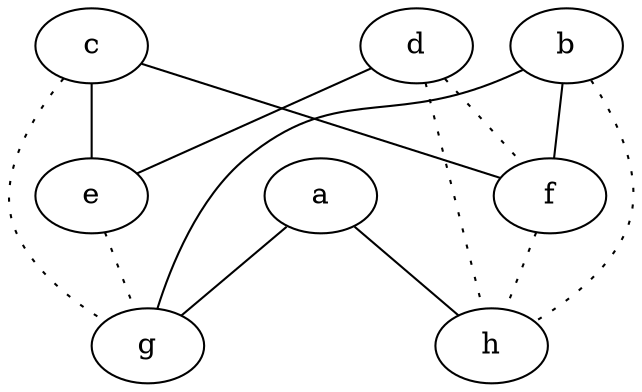 graph {
a -- g;
a -- h;
b -- f;
b -- g;
b -- h [style=dotted];
c -- e;
c -- f;
c -- g [style=dotted];
d -- e;
d -- f [style=dotted];
d -- h [style=dotted];
e -- g [style=dotted];
f -- h [style=dotted];
}
